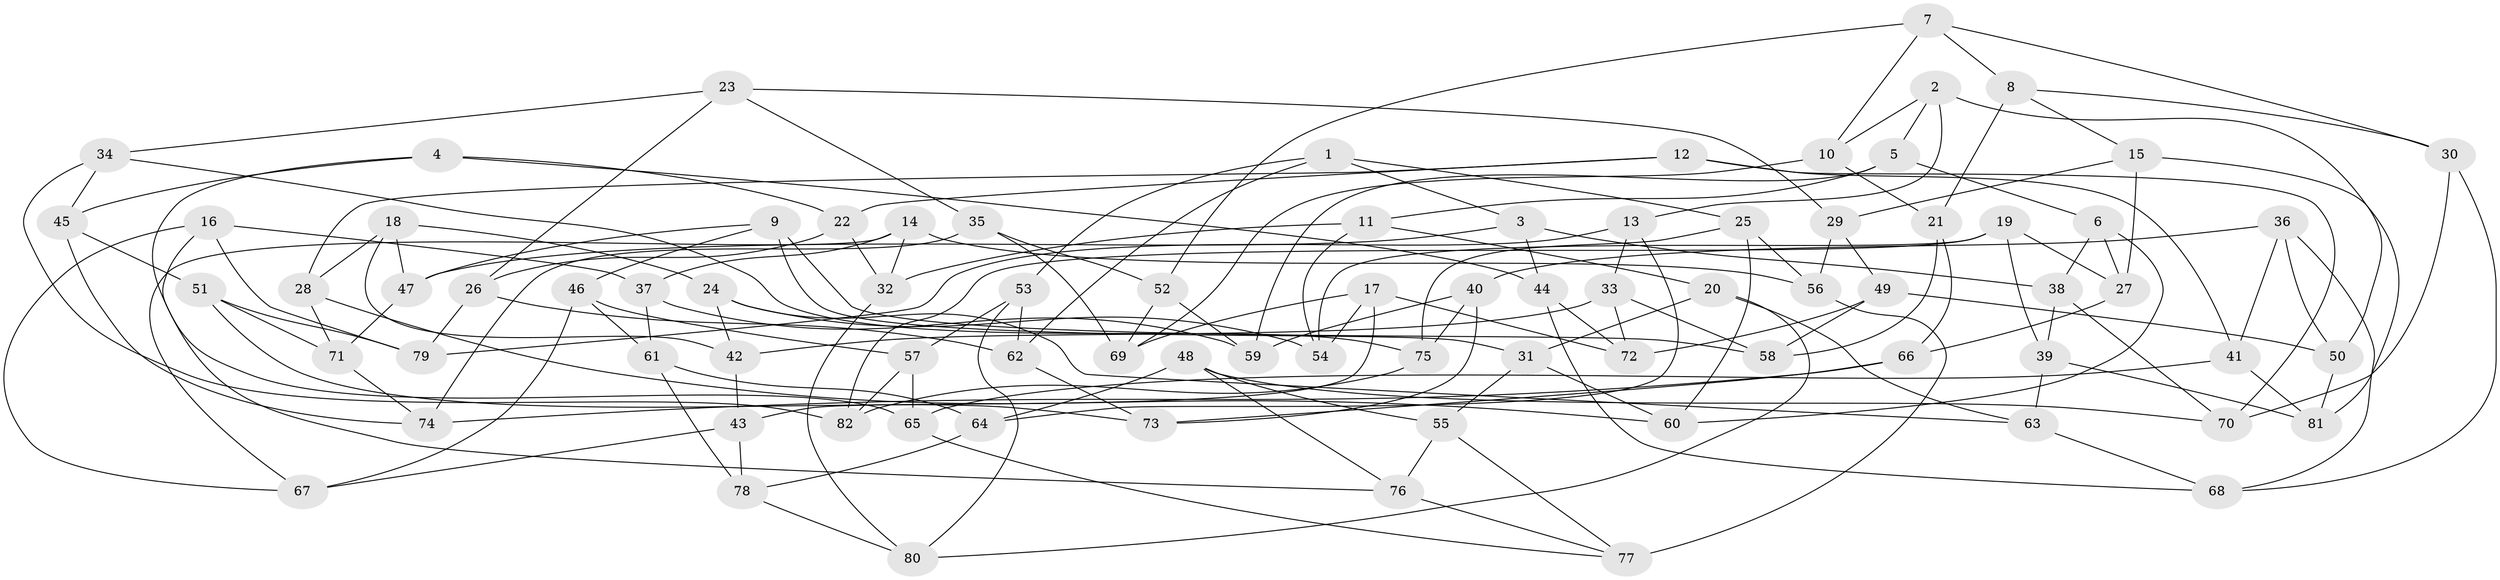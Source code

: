 // coarse degree distribution, {6: 0.49019607843137253, 4: 0.39215686274509803, 5: 0.09803921568627451, 3: 0.0196078431372549}
// Generated by graph-tools (version 1.1) at 2025/42/03/06/25 10:42:19]
// undirected, 82 vertices, 164 edges
graph export_dot {
graph [start="1"]
  node [color=gray90,style=filled];
  1;
  2;
  3;
  4;
  5;
  6;
  7;
  8;
  9;
  10;
  11;
  12;
  13;
  14;
  15;
  16;
  17;
  18;
  19;
  20;
  21;
  22;
  23;
  24;
  25;
  26;
  27;
  28;
  29;
  30;
  31;
  32;
  33;
  34;
  35;
  36;
  37;
  38;
  39;
  40;
  41;
  42;
  43;
  44;
  45;
  46;
  47;
  48;
  49;
  50;
  51;
  52;
  53;
  54;
  55;
  56;
  57;
  58;
  59;
  60;
  61;
  62;
  63;
  64;
  65;
  66;
  67;
  68;
  69;
  70;
  71;
  72;
  73;
  74;
  75;
  76;
  77;
  78;
  79;
  80;
  81;
  82;
  1 -- 53;
  1 -- 25;
  1 -- 3;
  1 -- 62;
  2 -- 5;
  2 -- 10;
  2 -- 13;
  2 -- 50;
  3 -- 44;
  3 -- 38;
  3 -- 47;
  4 -- 45;
  4 -- 65;
  4 -- 44;
  4 -- 22;
  5 -- 11;
  5 -- 6;
  5 -- 59;
  6 -- 27;
  6 -- 60;
  6 -- 38;
  7 -- 52;
  7 -- 10;
  7 -- 30;
  7 -- 8;
  8 -- 15;
  8 -- 30;
  8 -- 21;
  9 -- 58;
  9 -- 46;
  9 -- 31;
  9 -- 47;
  10 -- 69;
  10 -- 21;
  11 -- 20;
  11 -- 54;
  11 -- 32;
  12 -- 28;
  12 -- 22;
  12 -- 41;
  12 -- 70;
  13 -- 33;
  13 -- 64;
  13 -- 79;
  14 -- 32;
  14 -- 37;
  14 -- 56;
  14 -- 67;
  15 -- 29;
  15 -- 81;
  15 -- 27;
  16 -- 76;
  16 -- 67;
  16 -- 37;
  16 -- 79;
  17 -- 72;
  17 -- 54;
  17 -- 43;
  17 -- 69;
  18 -- 47;
  18 -- 28;
  18 -- 42;
  18 -- 24;
  19 -- 54;
  19 -- 39;
  19 -- 27;
  19 -- 82;
  20 -- 31;
  20 -- 80;
  20 -- 63;
  21 -- 66;
  21 -- 58;
  22 -- 32;
  22 -- 26;
  23 -- 35;
  23 -- 26;
  23 -- 34;
  23 -- 29;
  24 -- 42;
  24 -- 63;
  24 -- 54;
  25 -- 56;
  25 -- 60;
  25 -- 75;
  26 -- 79;
  26 -- 62;
  27 -- 66;
  28 -- 71;
  28 -- 60;
  29 -- 56;
  29 -- 49;
  30 -- 68;
  30 -- 70;
  31 -- 60;
  31 -- 55;
  32 -- 80;
  33 -- 58;
  33 -- 72;
  33 -- 42;
  34 -- 75;
  34 -- 82;
  34 -- 45;
  35 -- 74;
  35 -- 52;
  35 -- 69;
  36 -- 50;
  36 -- 68;
  36 -- 40;
  36 -- 41;
  37 -- 61;
  37 -- 59;
  38 -- 70;
  38 -- 39;
  39 -- 63;
  39 -- 81;
  40 -- 59;
  40 -- 75;
  40 -- 73;
  41 -- 81;
  41 -- 65;
  42 -- 43;
  43 -- 78;
  43 -- 67;
  44 -- 72;
  44 -- 68;
  45 -- 74;
  45 -- 51;
  46 -- 57;
  46 -- 61;
  46 -- 67;
  47 -- 71;
  48 -- 76;
  48 -- 55;
  48 -- 64;
  48 -- 70;
  49 -- 72;
  49 -- 50;
  49 -- 58;
  50 -- 81;
  51 -- 79;
  51 -- 73;
  51 -- 71;
  52 -- 59;
  52 -- 69;
  53 -- 80;
  53 -- 62;
  53 -- 57;
  55 -- 77;
  55 -- 76;
  56 -- 77;
  57 -- 65;
  57 -- 82;
  61 -- 64;
  61 -- 78;
  62 -- 73;
  63 -- 68;
  64 -- 78;
  65 -- 77;
  66 -- 74;
  66 -- 73;
  71 -- 74;
  75 -- 82;
  76 -- 77;
  78 -- 80;
}
